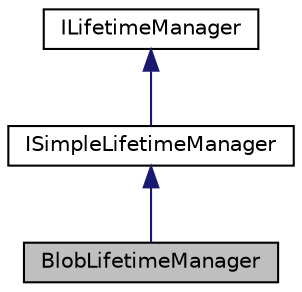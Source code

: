 digraph "BlobLifetimeManager"
{
 // LATEX_PDF_SIZE
  edge [fontname="Helvetica",fontsize="10",labelfontname="Helvetica",labelfontsize="10"];
  node [fontname="Helvetica",fontsize="10",shape=record];
  Node1 [label="BlobLifetimeManager",height=0.2,width=0.4,color="black", fillcolor="grey75", style="filled", fontcolor="black",tooltip="Concrete class that tracks the lifetime of registered tensors and calculates the systems memory requi..."];
  Node2 -> Node1 [dir="back",color="midnightblue",fontsize="10",style="solid",fontname="Helvetica"];
  Node2 [label="ISimpleLifetimeManager",height=0.2,width=0.4,color="black", fillcolor="white", style="filled",URL="$classarm__compute_1_1_i_simple_lifetime_manager.xhtml",tooltip="Abstract class of the simple lifetime manager interface."];
  Node3 -> Node2 [dir="back",color="midnightblue",fontsize="10",style="solid",fontname="Helvetica"];
  Node3 [label="ILifetimeManager",height=0.2,width=0.4,color="black", fillcolor="white", style="filled",URL="$classarm__compute_1_1_i_lifetime_manager.xhtml",tooltip="Interface for managing the lifetime of objects."];
}
